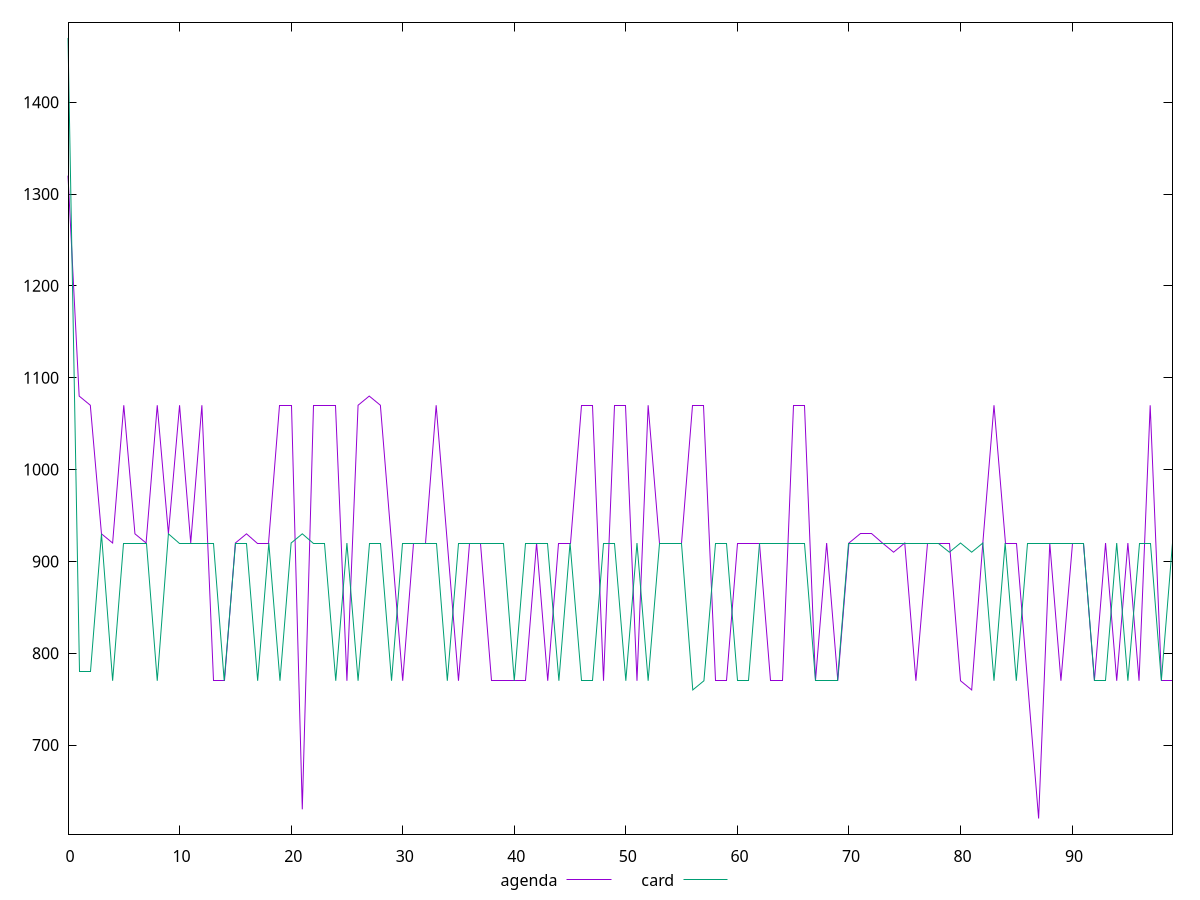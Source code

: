 reset

$agenda <<EOF
0 1320
1 1080
2 1070
3 930
4 920
5 1070
6 930
7 920
8 1070
9 930
10 1070
11 920
12 1070
13 770
14 770
15 920
16 930
17 920
18 920
19 1070
20 1070
21 630
22 1070
23 1070
24 1070
25 770
26 1070
27 1080
28 1070
29 920
30 770
31 920
32 920
33 1070
34 920
35 770
36 920
37 920
38 770
39 770
40 770
41 770
42 920
43 770
44 920
45 920
46 1070
47 1070
48 770
49 1070
50 1070
51 770
52 1070
53 920
54 920
55 920
56 1070
57 1070
58 770
59 770
60 920
61 920
62 920
63 770
64 770
65 1070
66 1070
67 770
68 920
69 770
70 920
71 930
72 930
73 920
74 910
75 920
76 770
77 920
78 920
79 920
80 770
81 760
82 920
83 1070
84 920
85 920
86 770
87 620
88 920
89 770
90 920
91 920
92 770
93 920
94 770
95 920
96 770
97 1070
98 770
99 770
EOF

$card <<EOF
0 1470
1 780
2 780
3 930
4 770
5 920
6 920
7 920
8 770
9 930
10 920
11 920
12 920
13 920
14 770
15 920
16 920
17 770
18 920
19 770
20 920
21 930
22 920
23 920
24 770
25 920
26 770
27 920
28 920
29 770
30 920
31 920
32 920
33 920
34 770
35 920
36 920
37 920
38 920
39 920
40 770
41 920
42 920
43 920
44 770
45 920
46 770
47 770
48 920
49 920
50 770
51 920
52 770
53 920
54 920
55 920
56 760
57 770
58 920
59 920
60 770
61 770
62 920
63 920
64 920
65 920
66 920
67 770
68 770
69 770
70 920
71 920
72 920
73 920
74 920
75 920
76 920
77 920
78 920
79 910
80 920
81 910
82 920
83 770
84 920
85 770
86 920
87 920
88 920
89 920
90 920
91 920
92 770
93 770
94 920
95 770
96 920
97 920
98 770
99 920
EOF

set key outside below
set xrange [0:99]
set yrange [603:1487]
set trange [603:1487]
set terminal svg size 640, 520 enhanced background rgb 'white'
set output "reports/report_00032_2021-02-25T10-28-15.087Z/uses-http2/comparison/line/1_vs_2.svg"

plot $agenda title "agenda" with line, \
     $card title "card" with line

reset
